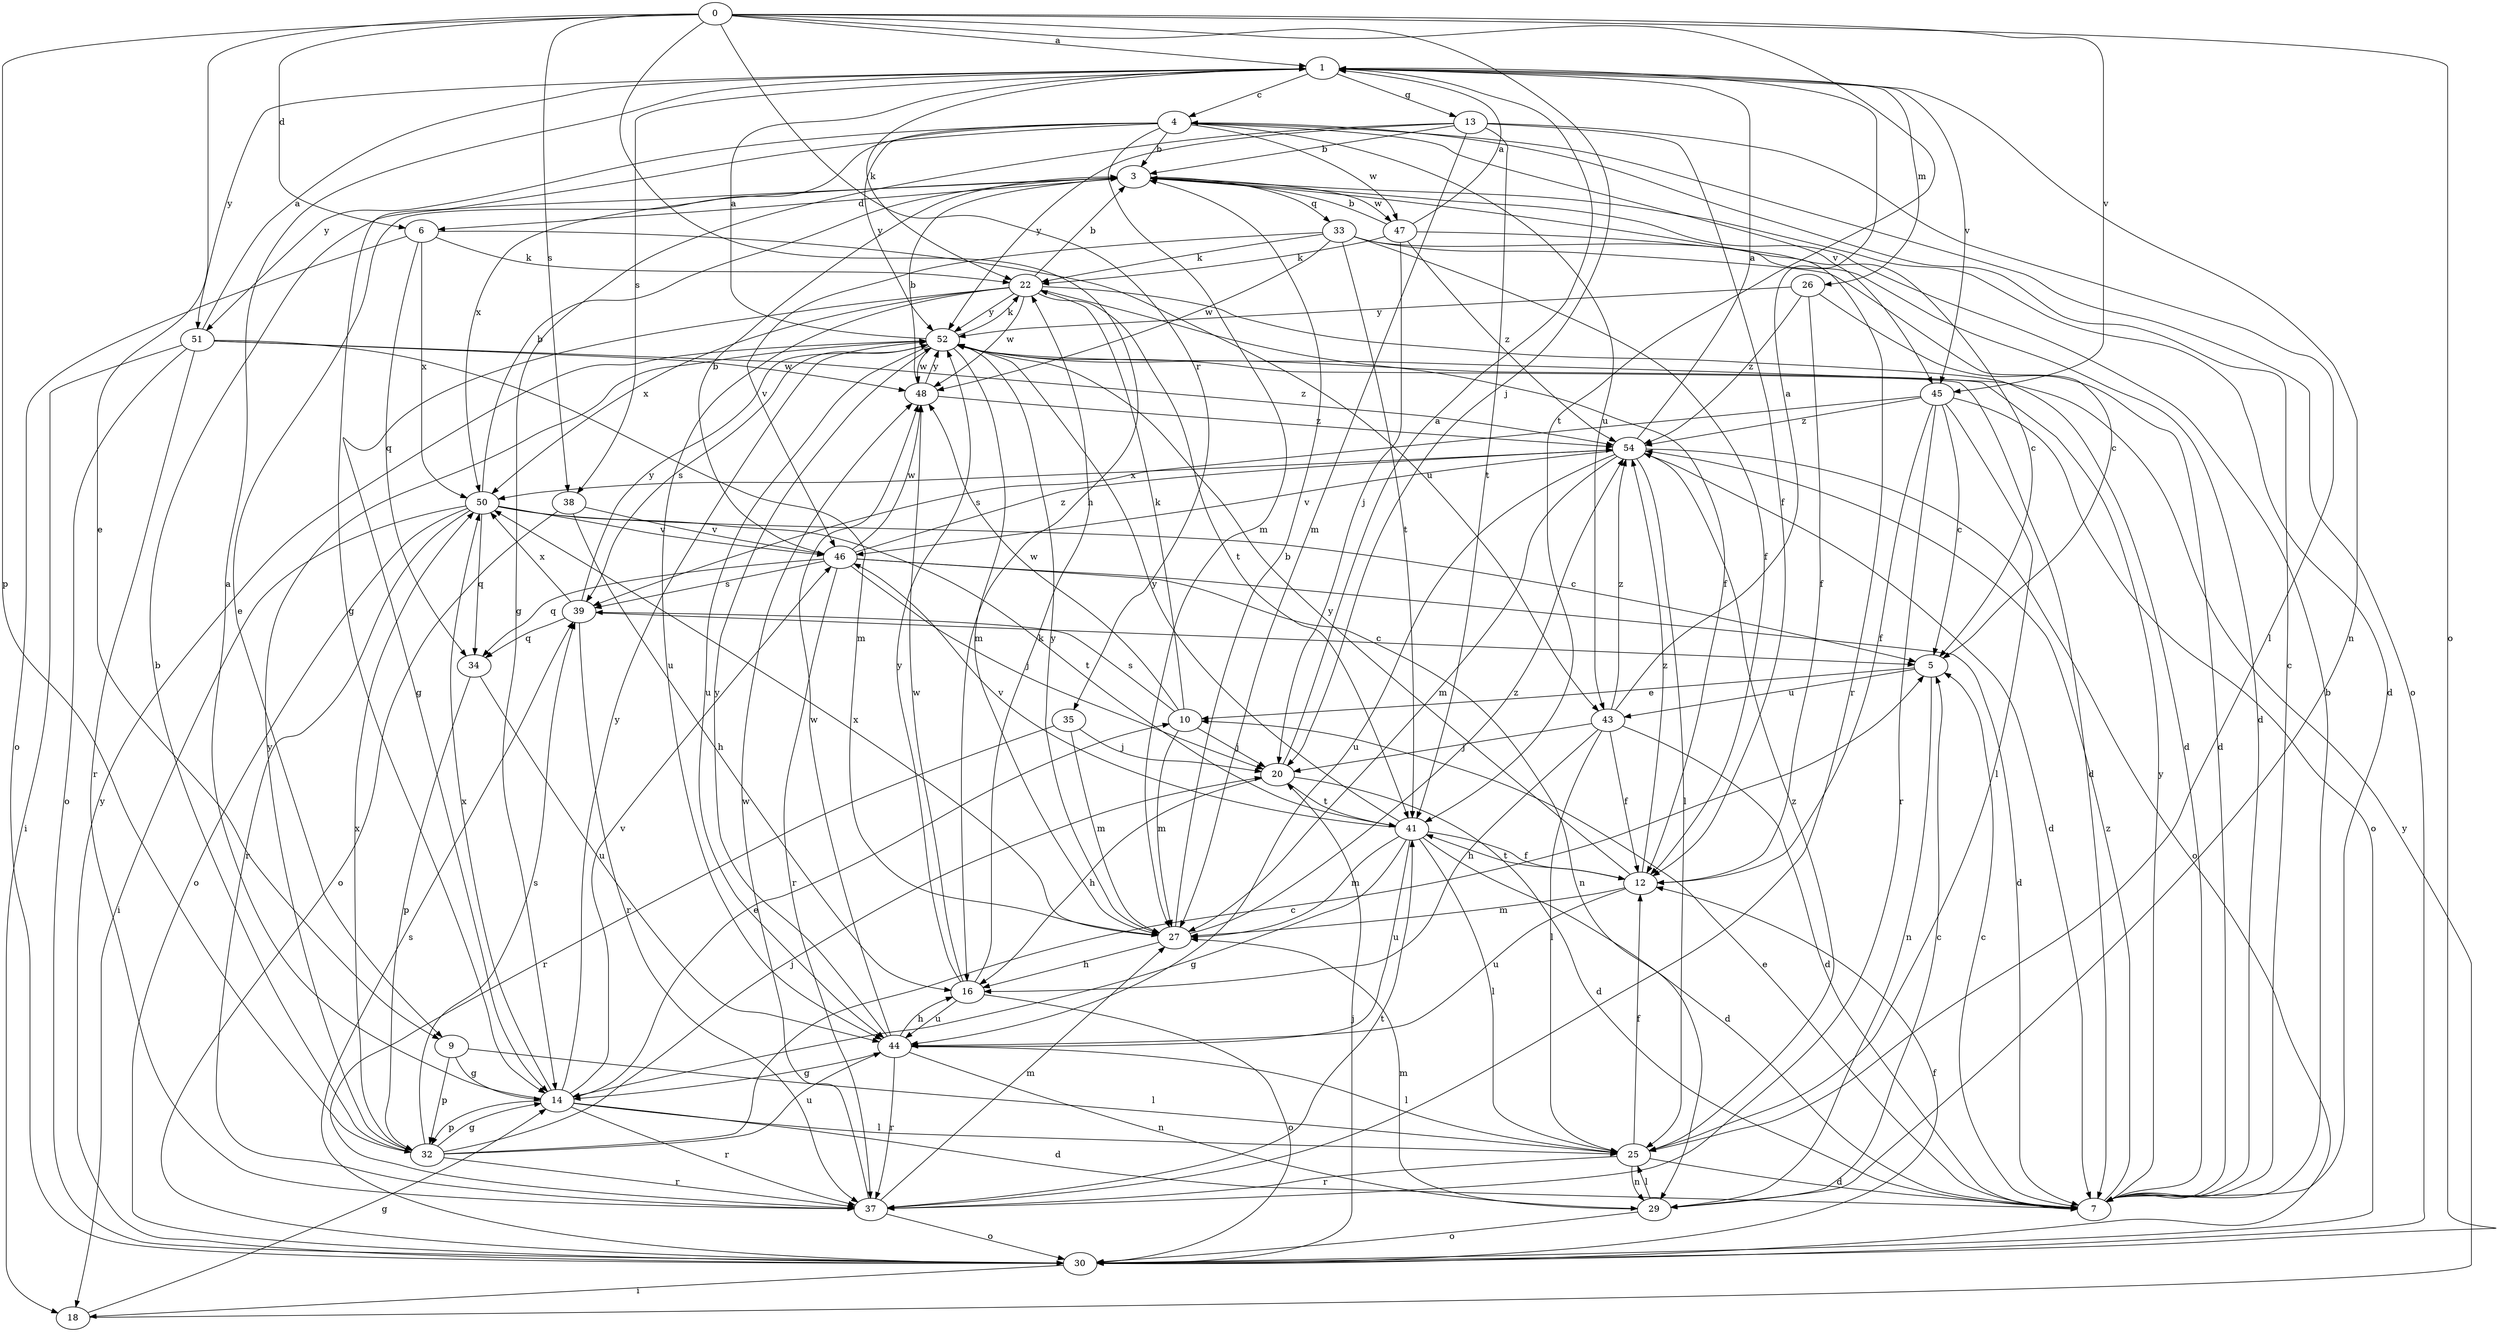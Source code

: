strict digraph  {
0;
1;
3;
4;
5;
6;
7;
9;
10;
12;
13;
14;
16;
18;
20;
22;
25;
26;
27;
29;
30;
32;
33;
34;
35;
37;
38;
39;
41;
43;
44;
45;
46;
47;
48;
50;
51;
52;
54;
0 -> 1  [label=a];
0 -> 6  [label=d];
0 -> 9  [label=e];
0 -> 16  [label=h];
0 -> 20  [label=j];
0 -> 30  [label=o];
0 -> 32  [label=p];
0 -> 35  [label=r];
0 -> 38  [label=s];
0 -> 41  [label=t];
0 -> 45  [label=v];
1 -> 4  [label=c];
1 -> 13  [label=g];
1 -> 22  [label=k];
1 -> 26  [label=m];
1 -> 29  [label=n];
1 -> 38  [label=s];
1 -> 45  [label=v];
1 -> 51  [label=y];
3 -> 6  [label=d];
3 -> 7  [label=d];
3 -> 9  [label=e];
3 -> 33  [label=q];
3 -> 37  [label=r];
3 -> 47  [label=w];
4 -> 3  [label=b];
4 -> 14  [label=g];
4 -> 27  [label=m];
4 -> 30  [label=o];
4 -> 43  [label=u];
4 -> 45  [label=v];
4 -> 47  [label=w];
4 -> 50  [label=x];
4 -> 51  [label=y];
4 -> 52  [label=y];
5 -> 10  [label=e];
5 -> 29  [label=n];
5 -> 43  [label=u];
6 -> 22  [label=k];
6 -> 30  [label=o];
6 -> 34  [label=q];
6 -> 43  [label=u];
6 -> 50  [label=x];
7 -> 3  [label=b];
7 -> 4  [label=c];
7 -> 5  [label=c];
7 -> 10  [label=e];
7 -> 52  [label=y];
7 -> 54  [label=z];
9 -> 14  [label=g];
9 -> 25  [label=l];
9 -> 32  [label=p];
10 -> 20  [label=j];
10 -> 22  [label=k];
10 -> 27  [label=m];
10 -> 39  [label=s];
10 -> 48  [label=w];
12 -> 27  [label=m];
12 -> 41  [label=t];
12 -> 44  [label=u];
12 -> 52  [label=y];
12 -> 54  [label=z];
13 -> 3  [label=b];
13 -> 12  [label=f];
13 -> 14  [label=g];
13 -> 25  [label=l];
13 -> 27  [label=m];
13 -> 41  [label=t];
13 -> 52  [label=y];
14 -> 1  [label=a];
14 -> 7  [label=d];
14 -> 10  [label=e];
14 -> 25  [label=l];
14 -> 32  [label=p];
14 -> 37  [label=r];
14 -> 46  [label=v];
14 -> 50  [label=x];
14 -> 52  [label=y];
16 -> 22  [label=k];
16 -> 30  [label=o];
16 -> 44  [label=u];
16 -> 48  [label=w];
16 -> 52  [label=y];
18 -> 14  [label=g];
18 -> 52  [label=y];
20 -> 1  [label=a];
20 -> 7  [label=d];
20 -> 16  [label=h];
20 -> 41  [label=t];
22 -> 3  [label=b];
22 -> 7  [label=d];
22 -> 12  [label=f];
22 -> 14  [label=g];
22 -> 41  [label=t];
22 -> 44  [label=u];
22 -> 48  [label=w];
22 -> 50  [label=x];
22 -> 52  [label=y];
25 -> 7  [label=d];
25 -> 12  [label=f];
25 -> 29  [label=n];
25 -> 37  [label=r];
25 -> 54  [label=z];
26 -> 7  [label=d];
26 -> 12  [label=f];
26 -> 52  [label=y];
26 -> 54  [label=z];
27 -> 3  [label=b];
27 -> 16  [label=h];
27 -> 50  [label=x];
27 -> 52  [label=y];
27 -> 54  [label=z];
29 -> 5  [label=c];
29 -> 25  [label=l];
29 -> 27  [label=m];
29 -> 30  [label=o];
30 -> 12  [label=f];
30 -> 18  [label=i];
30 -> 20  [label=j];
30 -> 39  [label=s];
30 -> 52  [label=y];
32 -> 3  [label=b];
32 -> 5  [label=c];
32 -> 14  [label=g];
32 -> 20  [label=j];
32 -> 37  [label=r];
32 -> 39  [label=s];
32 -> 44  [label=u];
32 -> 50  [label=x];
32 -> 52  [label=y];
33 -> 5  [label=c];
33 -> 7  [label=d];
33 -> 12  [label=f];
33 -> 22  [label=k];
33 -> 41  [label=t];
33 -> 46  [label=v];
33 -> 48  [label=w];
34 -> 32  [label=p];
34 -> 44  [label=u];
35 -> 20  [label=j];
35 -> 27  [label=m];
35 -> 37  [label=r];
37 -> 27  [label=m];
37 -> 30  [label=o];
37 -> 41  [label=t];
37 -> 48  [label=w];
38 -> 16  [label=h];
38 -> 30  [label=o];
38 -> 46  [label=v];
39 -> 5  [label=c];
39 -> 34  [label=q];
39 -> 37  [label=r];
39 -> 50  [label=x];
39 -> 52  [label=y];
41 -> 7  [label=d];
41 -> 12  [label=f];
41 -> 14  [label=g];
41 -> 25  [label=l];
41 -> 27  [label=m];
41 -> 44  [label=u];
41 -> 46  [label=v];
41 -> 52  [label=y];
43 -> 1  [label=a];
43 -> 7  [label=d];
43 -> 12  [label=f];
43 -> 16  [label=h];
43 -> 20  [label=j];
43 -> 25  [label=l];
43 -> 54  [label=z];
44 -> 14  [label=g];
44 -> 16  [label=h];
44 -> 25  [label=l];
44 -> 29  [label=n];
44 -> 37  [label=r];
44 -> 48  [label=w];
44 -> 52  [label=y];
45 -> 5  [label=c];
45 -> 12  [label=f];
45 -> 25  [label=l];
45 -> 30  [label=o];
45 -> 37  [label=r];
45 -> 39  [label=s];
45 -> 54  [label=z];
46 -> 3  [label=b];
46 -> 7  [label=d];
46 -> 20  [label=j];
46 -> 29  [label=n];
46 -> 34  [label=q];
46 -> 37  [label=r];
46 -> 39  [label=s];
46 -> 48  [label=w];
46 -> 54  [label=z];
47 -> 1  [label=a];
47 -> 3  [label=b];
47 -> 5  [label=c];
47 -> 20  [label=j];
47 -> 22  [label=k];
47 -> 54  [label=z];
48 -> 3  [label=b];
48 -> 52  [label=y];
48 -> 54  [label=z];
50 -> 3  [label=b];
50 -> 5  [label=c];
50 -> 18  [label=i];
50 -> 30  [label=o];
50 -> 34  [label=q];
50 -> 37  [label=r];
50 -> 41  [label=t];
50 -> 46  [label=v];
51 -> 1  [label=a];
51 -> 18  [label=i];
51 -> 27  [label=m];
51 -> 30  [label=o];
51 -> 37  [label=r];
51 -> 48  [label=w];
51 -> 54  [label=z];
52 -> 1  [label=a];
52 -> 7  [label=d];
52 -> 22  [label=k];
52 -> 27  [label=m];
52 -> 39  [label=s];
52 -> 44  [label=u];
52 -> 48  [label=w];
54 -> 1  [label=a];
54 -> 7  [label=d];
54 -> 25  [label=l];
54 -> 27  [label=m];
54 -> 30  [label=o];
54 -> 44  [label=u];
54 -> 46  [label=v];
54 -> 50  [label=x];
}
